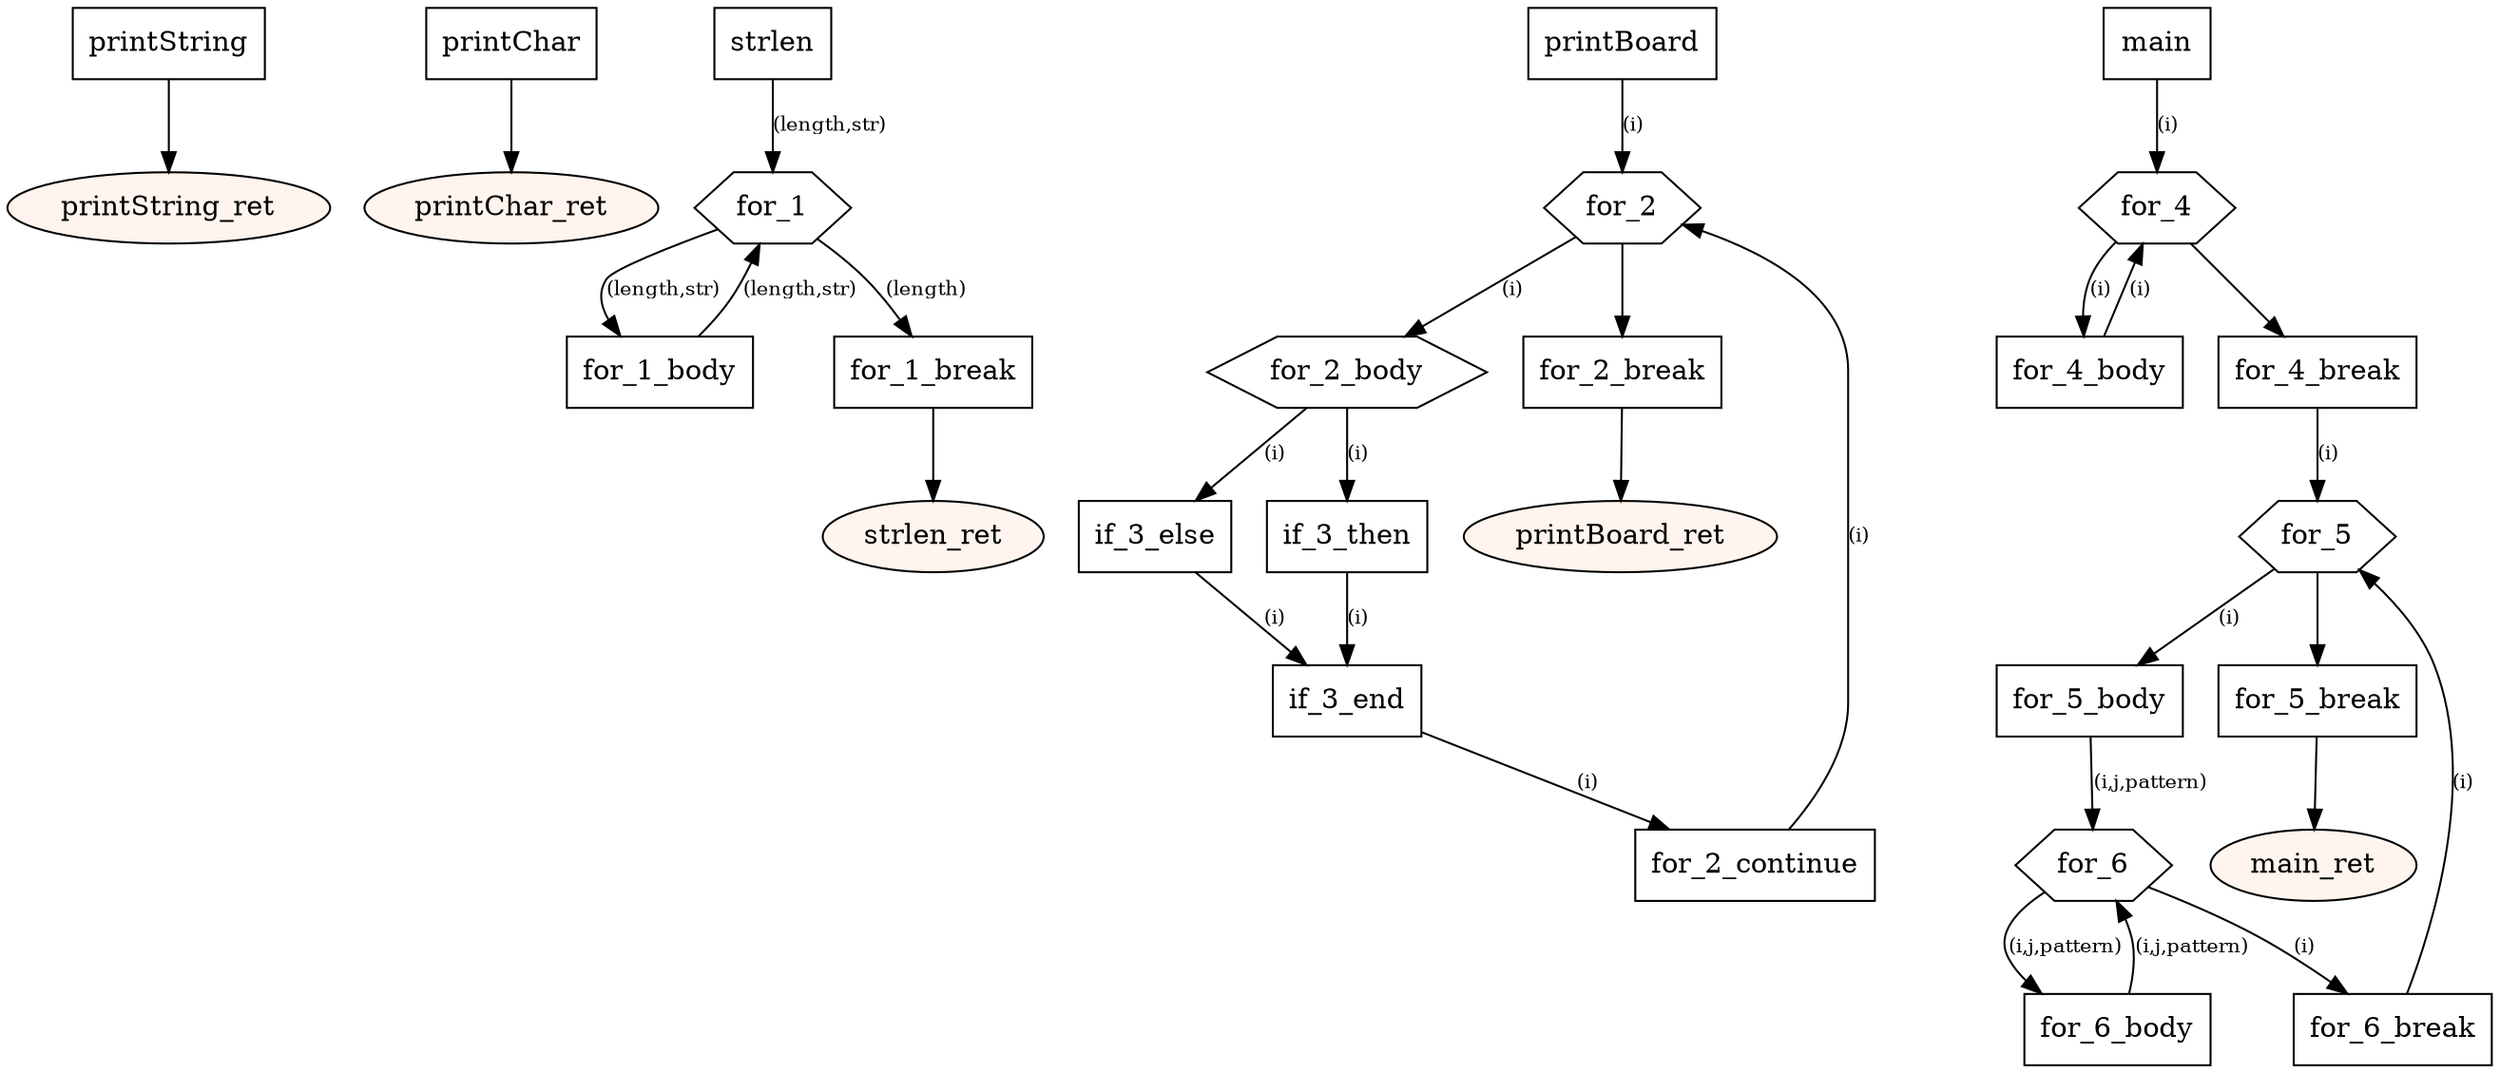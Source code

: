 digraph program {
	edge[fontsize="10pt"];
	subgraph fn_printString {
		BasicBlock_0_printString [label="printString",shape=box];
		BasicBlock_0_printString -> BasicBlock_0_printString_ret;
		BasicBlock_0_printString_ret [label="printString_ret",shape=oval,style=filled,fillcolor="#fff5ee"];
	}
	subgraph fn_printChar {
		BasicBlock_1_printChar [label="printChar",shape=box];
		BasicBlock_1_printChar -> BasicBlock_1_printChar_ret;
		BasicBlock_1_printChar_ret [label="printChar_ret",shape=oval,style=filled,fillcolor="#fff5ee"];
	}
	subgraph fn_strlen {
		BasicBlock_2_strlen [label="strlen",shape=box];
		BasicBlock_2_strlen -> BasicBlock_2_for_1 [label="(length,str)"];
		BasicBlock_2_for_1_body [label="for_1_body",shape=box];
		BasicBlock_2_for_1_body -> BasicBlock_2_for_1 [label="(length,str)"];
		BasicBlock_2_for_1 [label="for_1",shape=hexagon];
		BasicBlock_2_for_1 -> BasicBlock_2_for_1_break [label="(length)"];
		BasicBlock_2_for_1 -> BasicBlock_2_for_1_body [label="(length,str)"];
		BasicBlock_2_for_1_break [label="for_1_break",shape=box];
		BasicBlock_2_for_1_break -> BasicBlock_2_strlen_ret;
		BasicBlock_2_strlen_ret [label="strlen_ret",shape=oval,style=filled,fillcolor="#fff5ee"];
	}
	subgraph fn_printBoard {
		BasicBlock_3_printBoard [label="printBoard",shape=box];
		BasicBlock_3_printBoard -> BasicBlock_3_for_2 [label="(i)"];
		BasicBlock_3_for_2_body [label="for_2_body",shape=hexagon];
		BasicBlock_3_for_2_body -> BasicBlock_3_if_3_else [label="(i)"];
		BasicBlock_3_for_2_body -> BasicBlock_3_if_3_then [label="(i)"];
		BasicBlock_3_if_3_else [label="if_3_else",shape=box];
		BasicBlock_3_if_3_else -> BasicBlock_3_if_3_end [label="(i)"];
		BasicBlock_3_if_3_then [label="if_3_then",shape=box];
		BasicBlock_3_if_3_then -> BasicBlock_3_if_3_end [label="(i)"];
		BasicBlock_3_if_3_end [label="if_3_end",shape=box];
		BasicBlock_3_if_3_end -> BasicBlock_3_for_2_continue [label="(i)"];
		BasicBlock_3_for_2_continue [label="for_2_continue",shape=box];
		BasicBlock_3_for_2_continue -> BasicBlock_3_for_2 [label="(i)"];
		BasicBlock_3_for_2 [label="for_2",shape=hexagon];
		BasicBlock_3_for_2 -> BasicBlock_3_for_2_break;
		BasicBlock_3_for_2 -> BasicBlock_3_for_2_body [label="(i)"];
		BasicBlock_3_for_2_break [label="for_2_break",shape=box];
		BasicBlock_3_for_2_break -> BasicBlock_3_printBoard_ret;
		BasicBlock_3_printBoard_ret [label="printBoard_ret",shape=oval,style=filled,fillcolor="#fff5ee"];
	}
	subgraph fn_main {
		BasicBlock_4_main [label="main",shape=box];
		BasicBlock_4_main -> BasicBlock_4_for_4 [label="(i)"];
		BasicBlock_4_for_4_body [label="for_4_body",shape=box];
		BasicBlock_4_for_4_body -> BasicBlock_4_for_4 [label="(i)"];
		BasicBlock_4_for_4 [label="for_4",shape=hexagon];
		BasicBlock_4_for_4 -> BasicBlock_4_for_4_break;
		BasicBlock_4_for_4 -> BasicBlock_4_for_4_body [label="(i)"];
		BasicBlock_4_for_4_break [label="for_4_break",shape=box];
		BasicBlock_4_for_4_break -> BasicBlock_4_for_5 [label="(i)"];
		BasicBlock_4_for_5_body [label="for_5_body",shape=box];
		BasicBlock_4_for_5_body -> BasicBlock_4_for_6 [label="(i,j,pattern)"];
		BasicBlock_4_for_6_body [label="for_6_body",shape=box];
		BasicBlock_4_for_6_body -> BasicBlock_4_for_6 [label="(i,j,pattern)"];
		BasicBlock_4_for_6 [label="for_6",shape=hexagon];
		BasicBlock_4_for_6 -> BasicBlock_4_for_6_break [label="(i)"];
		BasicBlock_4_for_6 -> BasicBlock_4_for_6_body [label="(i,j,pattern)"];
		BasicBlock_4_for_6_break [label="for_6_break",shape=box];
		BasicBlock_4_for_6_break -> BasicBlock_4_for_5 [label="(i)"];
		BasicBlock_4_for_5 [label="for_5",shape=hexagon];
		BasicBlock_4_for_5 -> BasicBlock_4_for_5_break;
		BasicBlock_4_for_5 -> BasicBlock_4_for_5_body [label="(i)"];
		BasicBlock_4_for_5_break [label="for_5_break",shape=box];
		BasicBlock_4_for_5_break -> BasicBlock_4_main_ret;
		BasicBlock_4_main_ret [label="main_ret",shape=oval,style=filled,fillcolor="#fff5ee"];
	}
}
